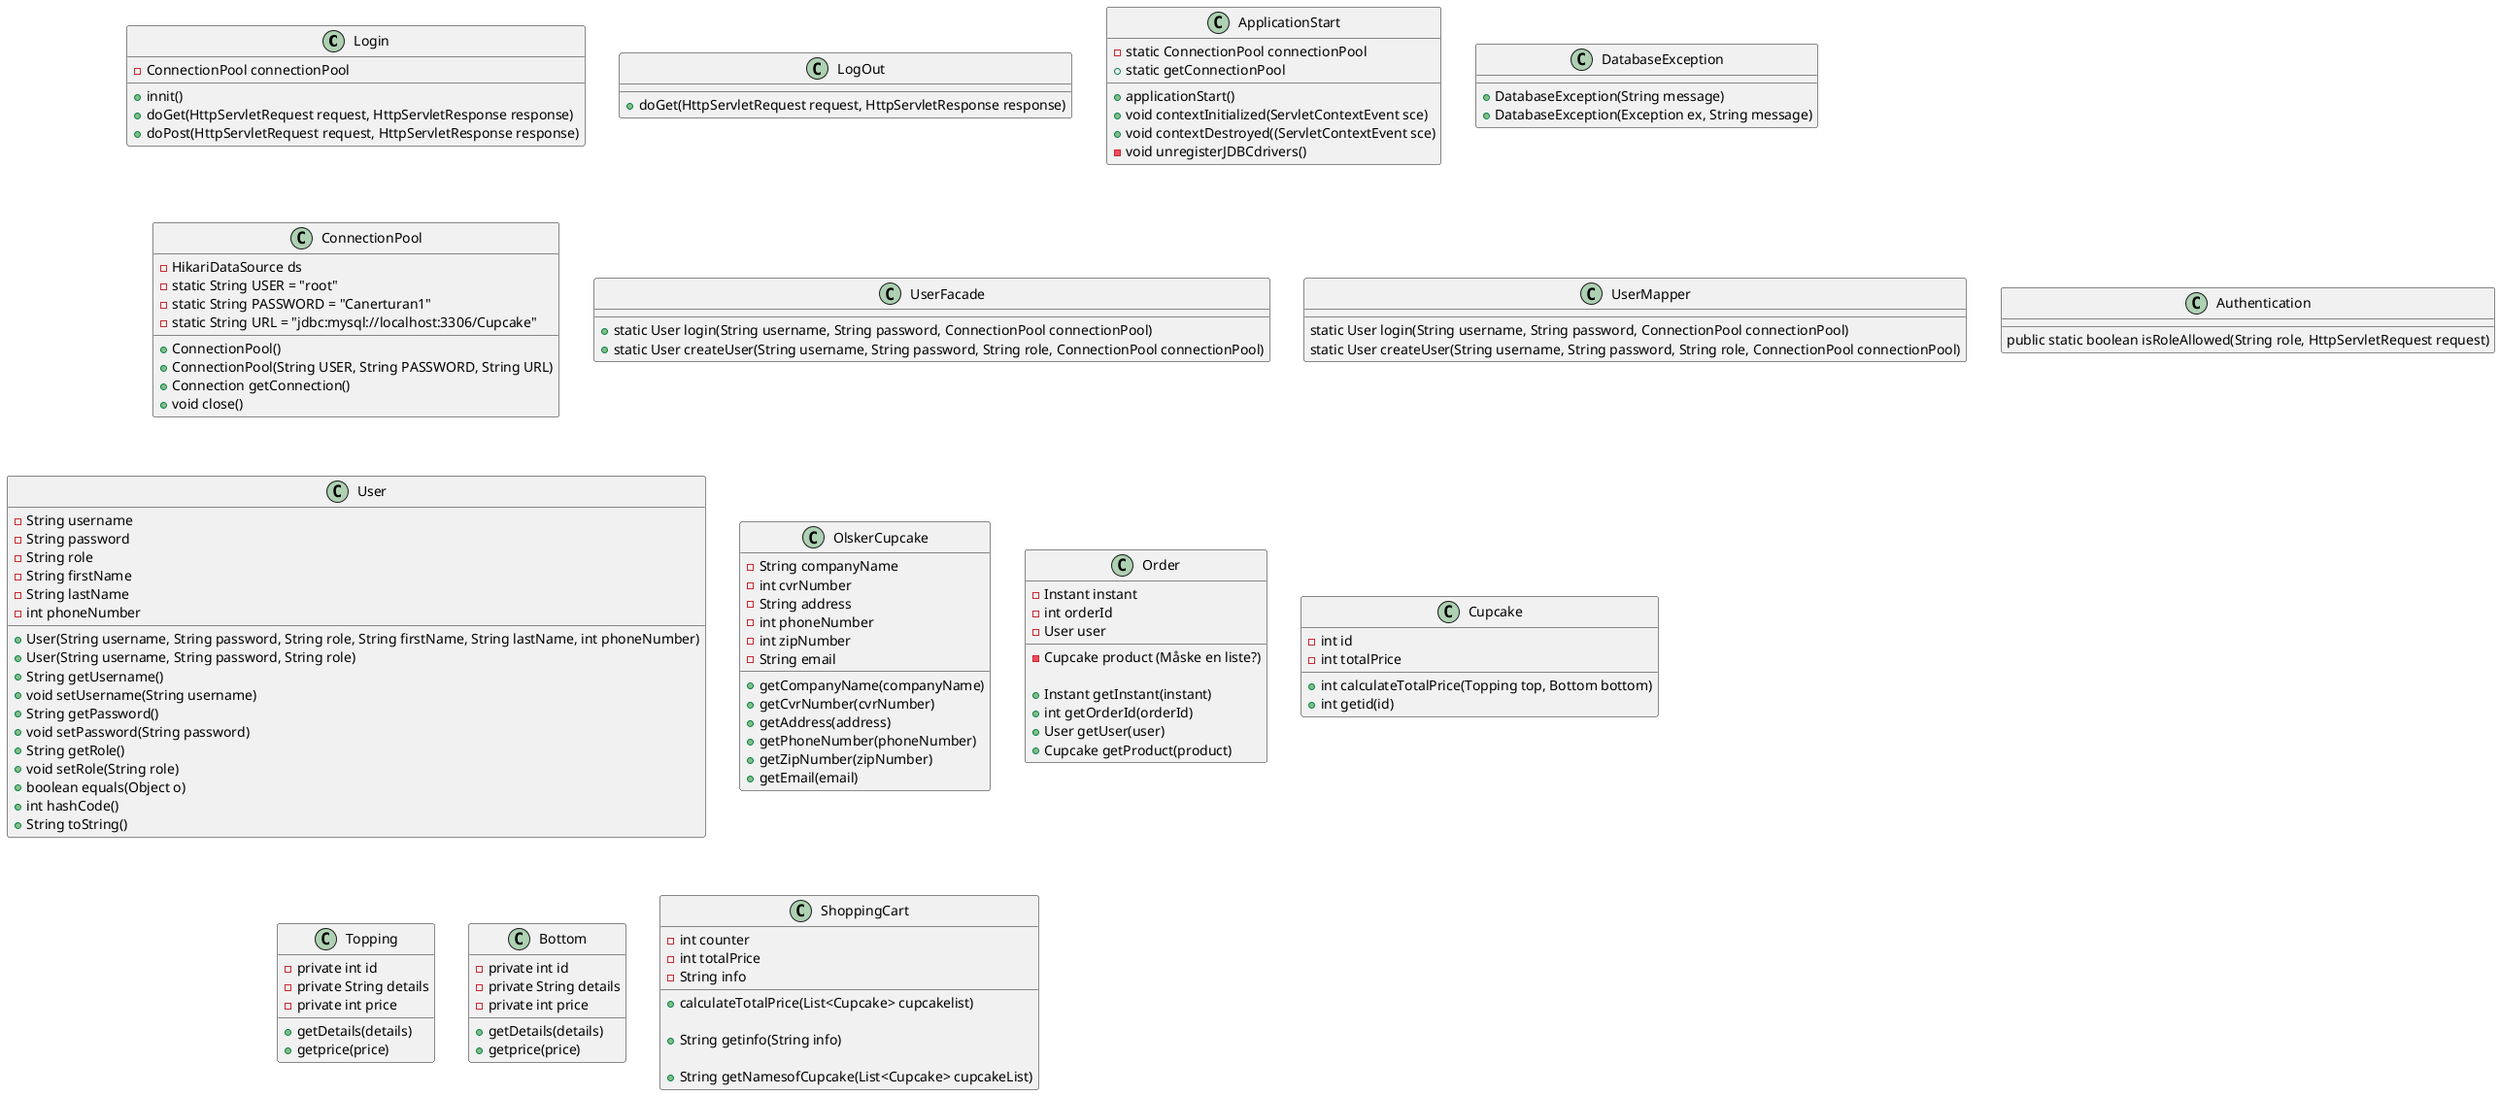 @startuml
'https://plantuml.com/class-diagram

class Login{
+ innit()
+ doGet(HttpServletRequest request, HttpServletResponse response)
+ doPost(HttpServletRequest request, HttpServletResponse response)
- ConnectionPool connectionPool
}

class LogOut{
+ doGet(HttpServletRequest request, HttpServletResponse response)
}

class ApplicationStart{
- static ConnectionPool connectionPool
+ applicationStart()
+ void contextInitialized(ServletContextEvent sce)
+ static getConnectionPool
+ void contextDestroyed((ServletContextEvent sce)
- void unregisterJDBCdrivers()

}


class DatabaseException{
+ DatabaseException(String message)
+ DatabaseException(Exception ex, String message)
}

class ConnectionPool{
- HikariDataSource ds
- static String USER = "root"
- static String PASSWORD = "Canerturan1"
- static String URL = "jdbc:mysql://localhost:3306/Cupcake"

+ ConnectionPool()
+ ConnectionPool(String USER, String PASSWORD, String URL)
+ Connection getConnection()
+ void close()
}

class UserFacade{
+ static User login(String username, String password, ConnectionPool connectionPool)
+ static User createUser(String username, String password, String role, ConnectionPool connectionPool)
}

class UserMapper{
static User login(String username, String password, ConnectionPool connectionPool)
static User createUser(String username, String password, String role, ConnectionPool connectionPool)
}

class Authentication{
public static boolean isRoleAllowed(String role, HttpServletRequest request)
}

class User {
- String username
- String password
- String role
- String firstName
- String lastName
- int phoneNumber

+ User(String username, String password, String role, String firstName, String lastName, int phoneNumber)
+ User(String username, String password, String role)
+ String getUsername()
+ void setUsername(String username)
+ String getPassword()
+ void setPassword(String password)
+ String getRole()
+ void setRole(String role)
+ boolean equals(Object o)
+ int hashCode()
+ String toString()
}

class OlskerCupcake{
- String companyName
- int cvrNumber
- String address
- int phoneNumber
- int zipNumber
- String email

+ getCompanyName(companyName)
+ getCvrNumber(cvrNumber)
+ getAddress(address)
+ getPhoneNumber(phoneNumber)
+ getZipNumber(zipNumber)
+ getEmail(email)
}

class Order{

- Instant instant
- int orderId
- User user
- Cupcake product (Måske en liste?)

+ Instant getInstant(instant)
+ int getOrderId(orderId)
+ User getUser(user)
+ Cupcake getProduct(product)

}
class Cupcake{
- int id
- int totalPrice

+ int calculateTotalPrice(Topping top, Bottom bottom)
+ int getid(id)

}

class Topping{

- private int id
- private String details
- private int price

+ getDetails(details)
+ getprice(price)


}

class Bottom{

- private int id
- private String details
- private int price

+ getDetails(details)
+ getprice(price)

}

class ShoppingCart{
- int counter
- int totalPrice
- String info

+ calculateTotalPrice(List<Cupcake> cupcakelist)

+ String getinfo(String info)

+ String getNamesofCupcake(List<Cupcake> cupcakeList)

}




@enduml